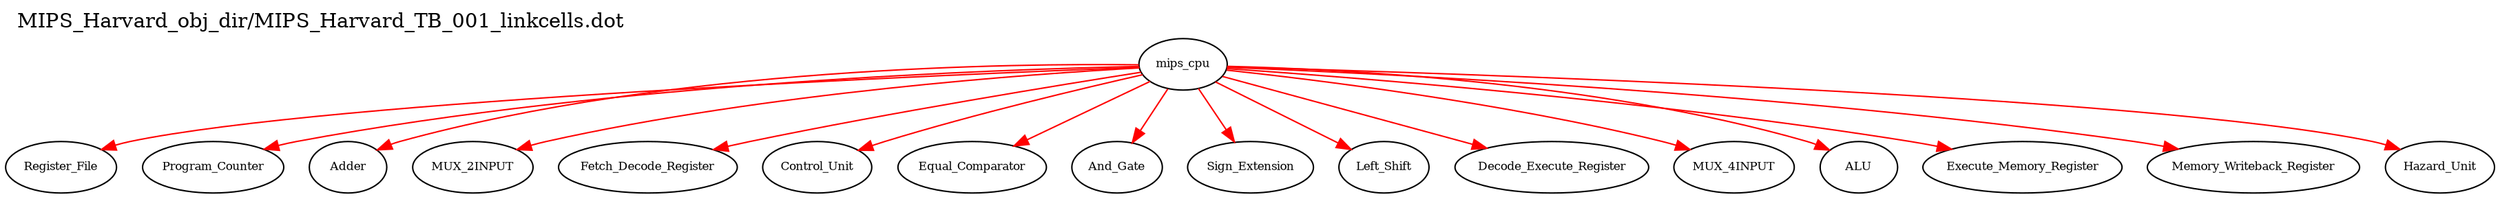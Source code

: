 digraph v3graph {
	graph	[label="MIPS_Harvard_obj_dir/MIPS_Harvard_TB_001_linkcells.dot",
		 labelloc=t, labeljust=l,
		 //size="7.5,10",
		 rankdir=TB];
	n0	[fontsize=8 label="mips_cpu", color=black];
	n1	[fontsize=8 label="Register_File", color=black];
	n2	[fontsize=8 label="Program_Counter", color=black];
	n3	[fontsize=8 label="Adder", color=black];
	n4	[fontsize=8 label="MUX_2INPUT", color=black];
	n5	[fontsize=8 label="Fetch_Decode_Register", color=black];
	n6	[fontsize=8 label="Control_Unit", color=black];
	n7	[fontsize=8 label="Equal_Comparator", color=black];
	n8	[fontsize=8 label="And_Gate", color=black];
	n9	[fontsize=8 label="Sign_Extension", color=black];
	n10	[fontsize=8 label="Left_Shift", color=black];
	n11	[fontsize=8 label="Decode_Execute_Register", color=black];
	n12	[fontsize=8 label="MUX_4INPUT", color=black];
	n13	[fontsize=8 label="ALU", color=black];
	n14	[fontsize=8 label="Execute_Memory_Register", color=black];
	n15	[fontsize=8 label="Memory_Writeback_Register", color=black];
	n16	[fontsize=8 label="Hazard_Unit", color=black];
	n0 -> n1 [fontsize=8 label="" weight=1 color=red];
	n0 -> n2 [fontsize=8 label="" weight=1 color=red];
	n0 -> n3 [fontsize=8 label="" weight=1 color=red];
	n0 -> n4 [fontsize=8 label="" weight=1 color=red];
	n0 -> n5 [fontsize=8 label="" weight=1 color=red];
	n0 -> n6 [fontsize=8 label="" weight=1 color=red];
	n0 -> n7 [fontsize=8 label="" weight=1 color=red];
	n0 -> n8 [fontsize=8 label="" weight=1 color=red];
	n0 -> n9 [fontsize=8 label="" weight=1 color=red];
	n0 -> n10 [fontsize=8 label="" weight=1 color=red];
	n0 -> n11 [fontsize=8 label="" weight=1 color=red];
	n0 -> n12 [fontsize=8 label="" weight=1 color=red];
	n0 -> n13 [fontsize=8 label="" weight=1 color=red];
	n0 -> n14 [fontsize=8 label="" weight=1 color=red];
	n0 -> n15 [fontsize=8 label="" weight=1 color=red];
	n0 -> n16 [fontsize=8 label="" weight=1 color=red];
}
